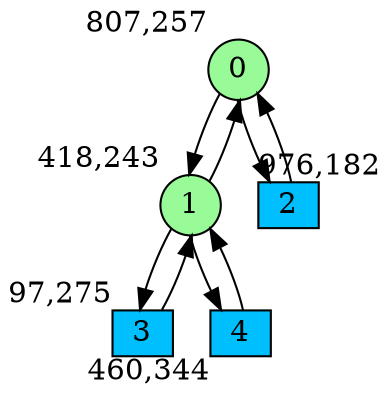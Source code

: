 digraph G {
graph [bgcolor=white]
node [shape=circle, style = filled, fillcolor=white,fixedsize=true, width=0.4, height=0.3 ]
0[xlabel="807,257", pos = "11.0938,1.35938!", fillcolor=palegreen ];
1[xlabel="418,243", pos = "5.01563,1.57813!", fillcolor=palegreen ];
2[xlabel="976,182", pos = "13.7344,2.53125!", fillcolor=deepskyblue, shape=box ];
3[xlabel="97,275", pos = "0,1.07813!", fillcolor=deepskyblue, shape=box ];
4[xlabel="460,344", pos = "5.67188,0!", fillcolor=deepskyblue, shape=box ];
0->1 ;
0->2 ;
1->0 ;
1->3 ;
1->4 ;
2->0 ;
3->1 ;
4->1 ;
}

